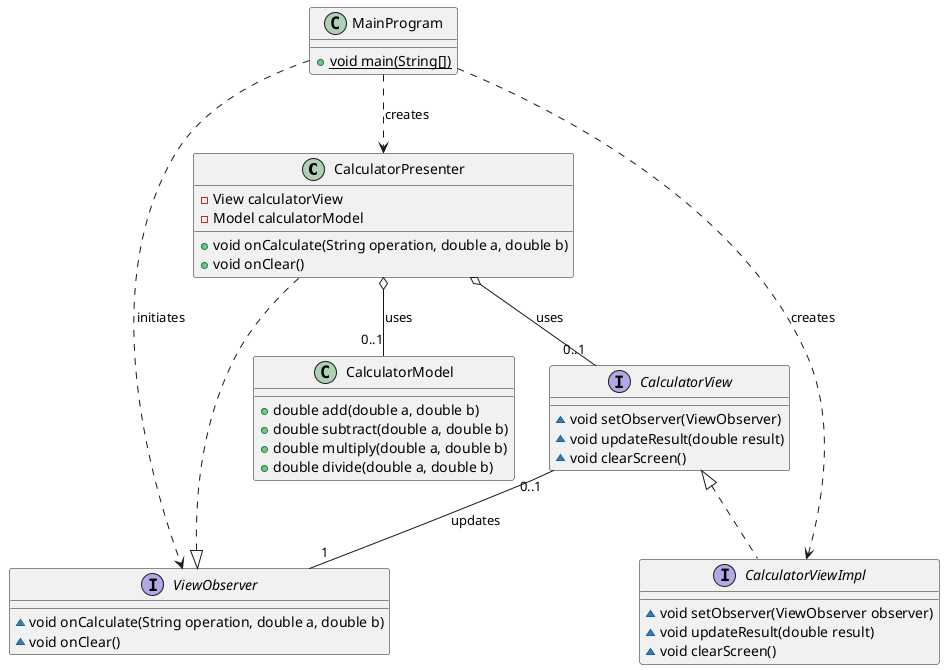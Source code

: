 @startuml
' Определение классов и интерфейсов
class CalculatorPresenter {
- View calculatorView
- Model calculatorModel
+ void onCalculate(String operation, double a, double b)
+ void onClear()
}

class CalculatorModel {
+ double add(double a, double b)
+ double subtract(double a, double b)
+ double multiply(double a, double b)
+ double divide(double a, double b)
}

interface CalculatorView {
~ void setObserver(ViewObserver)
~ void updateResult(double result)
~ void clearScreen()
}

class MainProgram {
+ {static} void main(String[])
}

interface ViewObserver {
~ void onCalculate(String operation, double a, double b)
~ void onClear()
}

interface CalculatorViewImpl {
~ void setObserver(ViewObserver observer)
~ void updateResult(double result)
~ void clearScreen()
}
' Реализация интерфейса
ViewObserver <|.. CalculatorPresenter
CalculatorView <|.. CalculatorViewImpl

' Агрегация в UML отображается пустым ромбом
CalculatorPresenter o-- "0..1" CalculatorView : uses
CalculatorPresenter o-- "0..1" CalculatorModel : uses

' Зависимость
MainProgram ..> ViewObserver : initiates
MainProgram ..> CalculatorViewImpl : creates
MainProgram ..> CalculatorPresenter : creates

' Ассоциация с мультипликаторами
CalculatorView "0..1" -- "1" ViewObserver : updates
@enduml